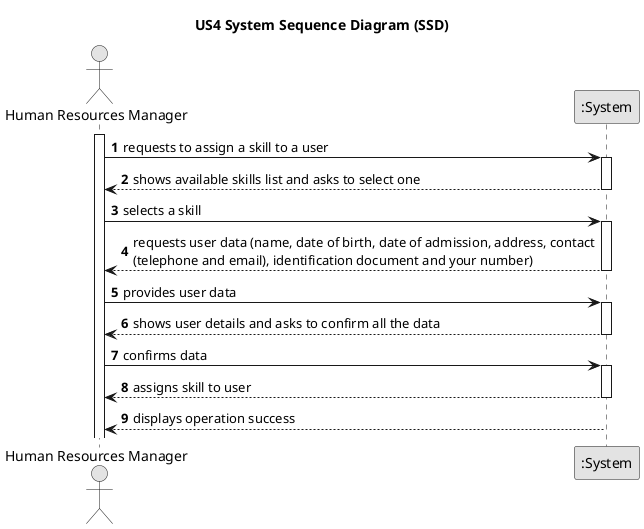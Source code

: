 @startuml
skinparam monochrome true
skinparam packageStyle rectangle
skinparam shadowing false

title US4 System Sequence Diagram (SSD)

autonumber
actor "Human Resources Manager" as collaborator

participant ":System" as System

activate collaborator

collaborator -> System : requests to assign a skill to a user
activate System

System --> collaborator : shows available skills list and asks to select one
deactivate System

collaborator -> System : selects a skill
activate System

System --> collaborator : requests user data (name, date of birth, date of admission, address, contact\n(telephone and email), identification document and your number)
deactivate System

collaborator -> System : provides user data
activate System

System --> collaborator : shows user details and asks to confirm all the data
deactivate System

collaborator -> System : confirms data
activate System

System --> collaborator : assigns skill to user
deactivate System

System --> collaborator : displays operation success

@enduml
